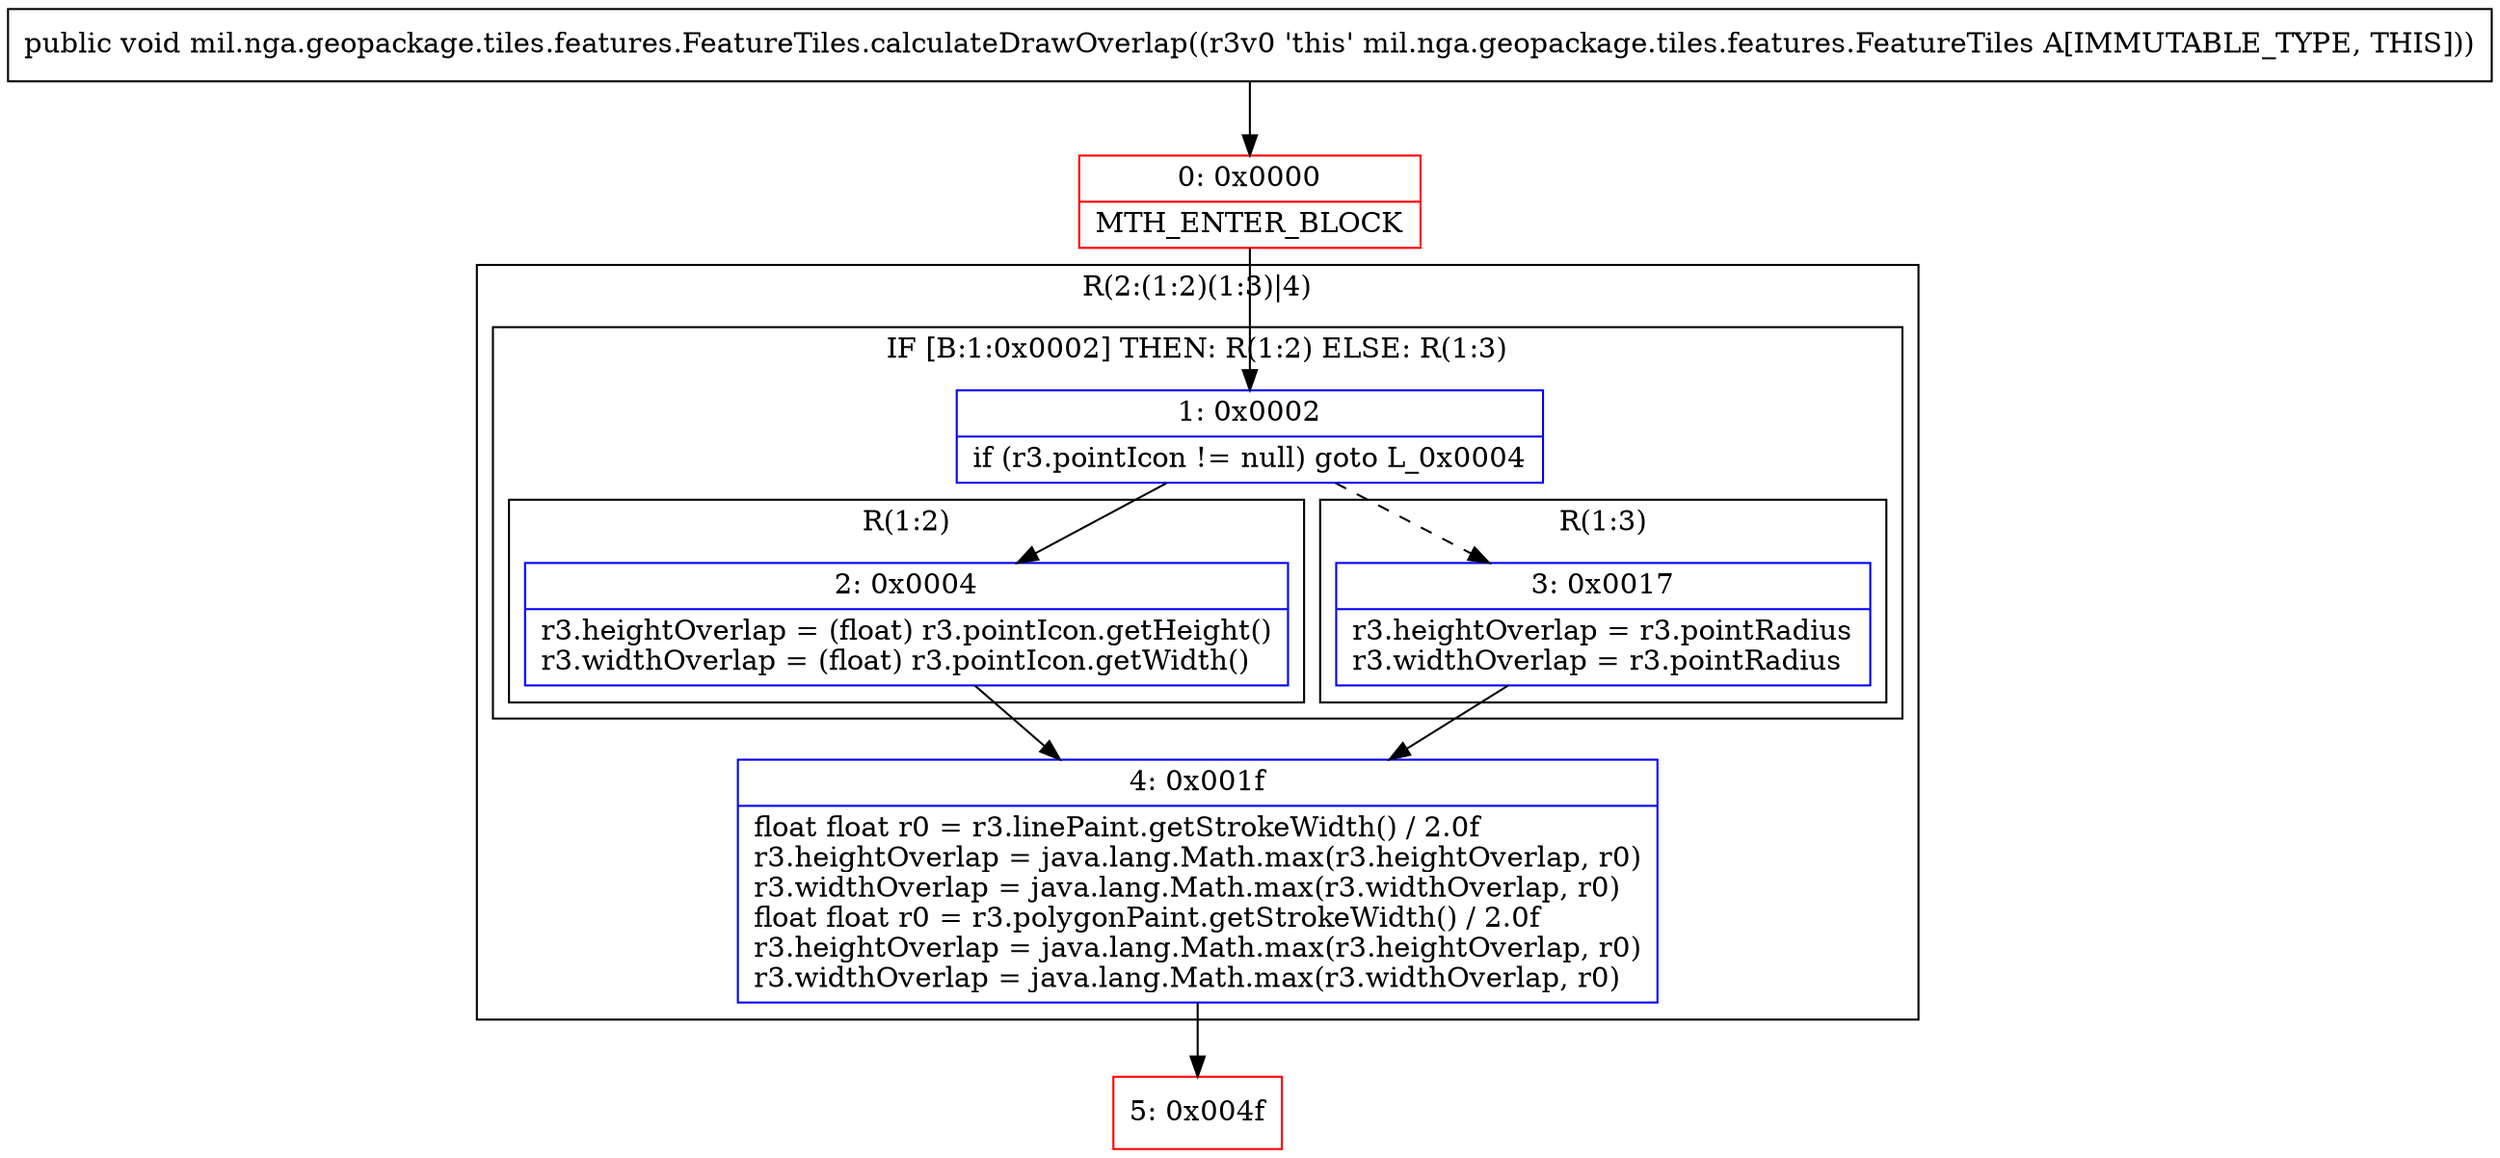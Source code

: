 digraph "CFG formil.nga.geopackage.tiles.features.FeatureTiles.calculateDrawOverlap()V" {
subgraph cluster_Region_1659192074 {
label = "R(2:(1:2)(1:3)|4)";
node [shape=record,color=blue];
subgraph cluster_IfRegion_1645194109 {
label = "IF [B:1:0x0002] THEN: R(1:2) ELSE: R(1:3)";
node [shape=record,color=blue];
Node_1 [shape=record,label="{1\:\ 0x0002|if (r3.pointIcon != null) goto L_0x0004\l}"];
subgraph cluster_Region_1229232391 {
label = "R(1:2)";
node [shape=record,color=blue];
Node_2 [shape=record,label="{2\:\ 0x0004|r3.heightOverlap = (float) r3.pointIcon.getHeight()\lr3.widthOverlap = (float) r3.pointIcon.getWidth()\l}"];
}
subgraph cluster_Region_1622695800 {
label = "R(1:3)";
node [shape=record,color=blue];
Node_3 [shape=record,label="{3\:\ 0x0017|r3.heightOverlap = r3.pointRadius\lr3.widthOverlap = r3.pointRadius\l}"];
}
}
Node_4 [shape=record,label="{4\:\ 0x001f|float float r0 = r3.linePaint.getStrokeWidth() \/ 2.0f\lr3.heightOverlap = java.lang.Math.max(r3.heightOverlap, r0)\lr3.widthOverlap = java.lang.Math.max(r3.widthOverlap, r0)\lfloat float r0 = r3.polygonPaint.getStrokeWidth() \/ 2.0f\lr3.heightOverlap = java.lang.Math.max(r3.heightOverlap, r0)\lr3.widthOverlap = java.lang.Math.max(r3.widthOverlap, r0)\l}"];
}
Node_0 [shape=record,color=red,label="{0\:\ 0x0000|MTH_ENTER_BLOCK\l}"];
Node_5 [shape=record,color=red,label="{5\:\ 0x004f}"];
MethodNode[shape=record,label="{public void mil.nga.geopackage.tiles.features.FeatureTiles.calculateDrawOverlap((r3v0 'this' mil.nga.geopackage.tiles.features.FeatureTiles A[IMMUTABLE_TYPE, THIS])) }"];
MethodNode -> Node_0;
Node_1 -> Node_2;
Node_1 -> Node_3[style=dashed];
Node_2 -> Node_4;
Node_3 -> Node_4;
Node_4 -> Node_5;
Node_0 -> Node_1;
}

